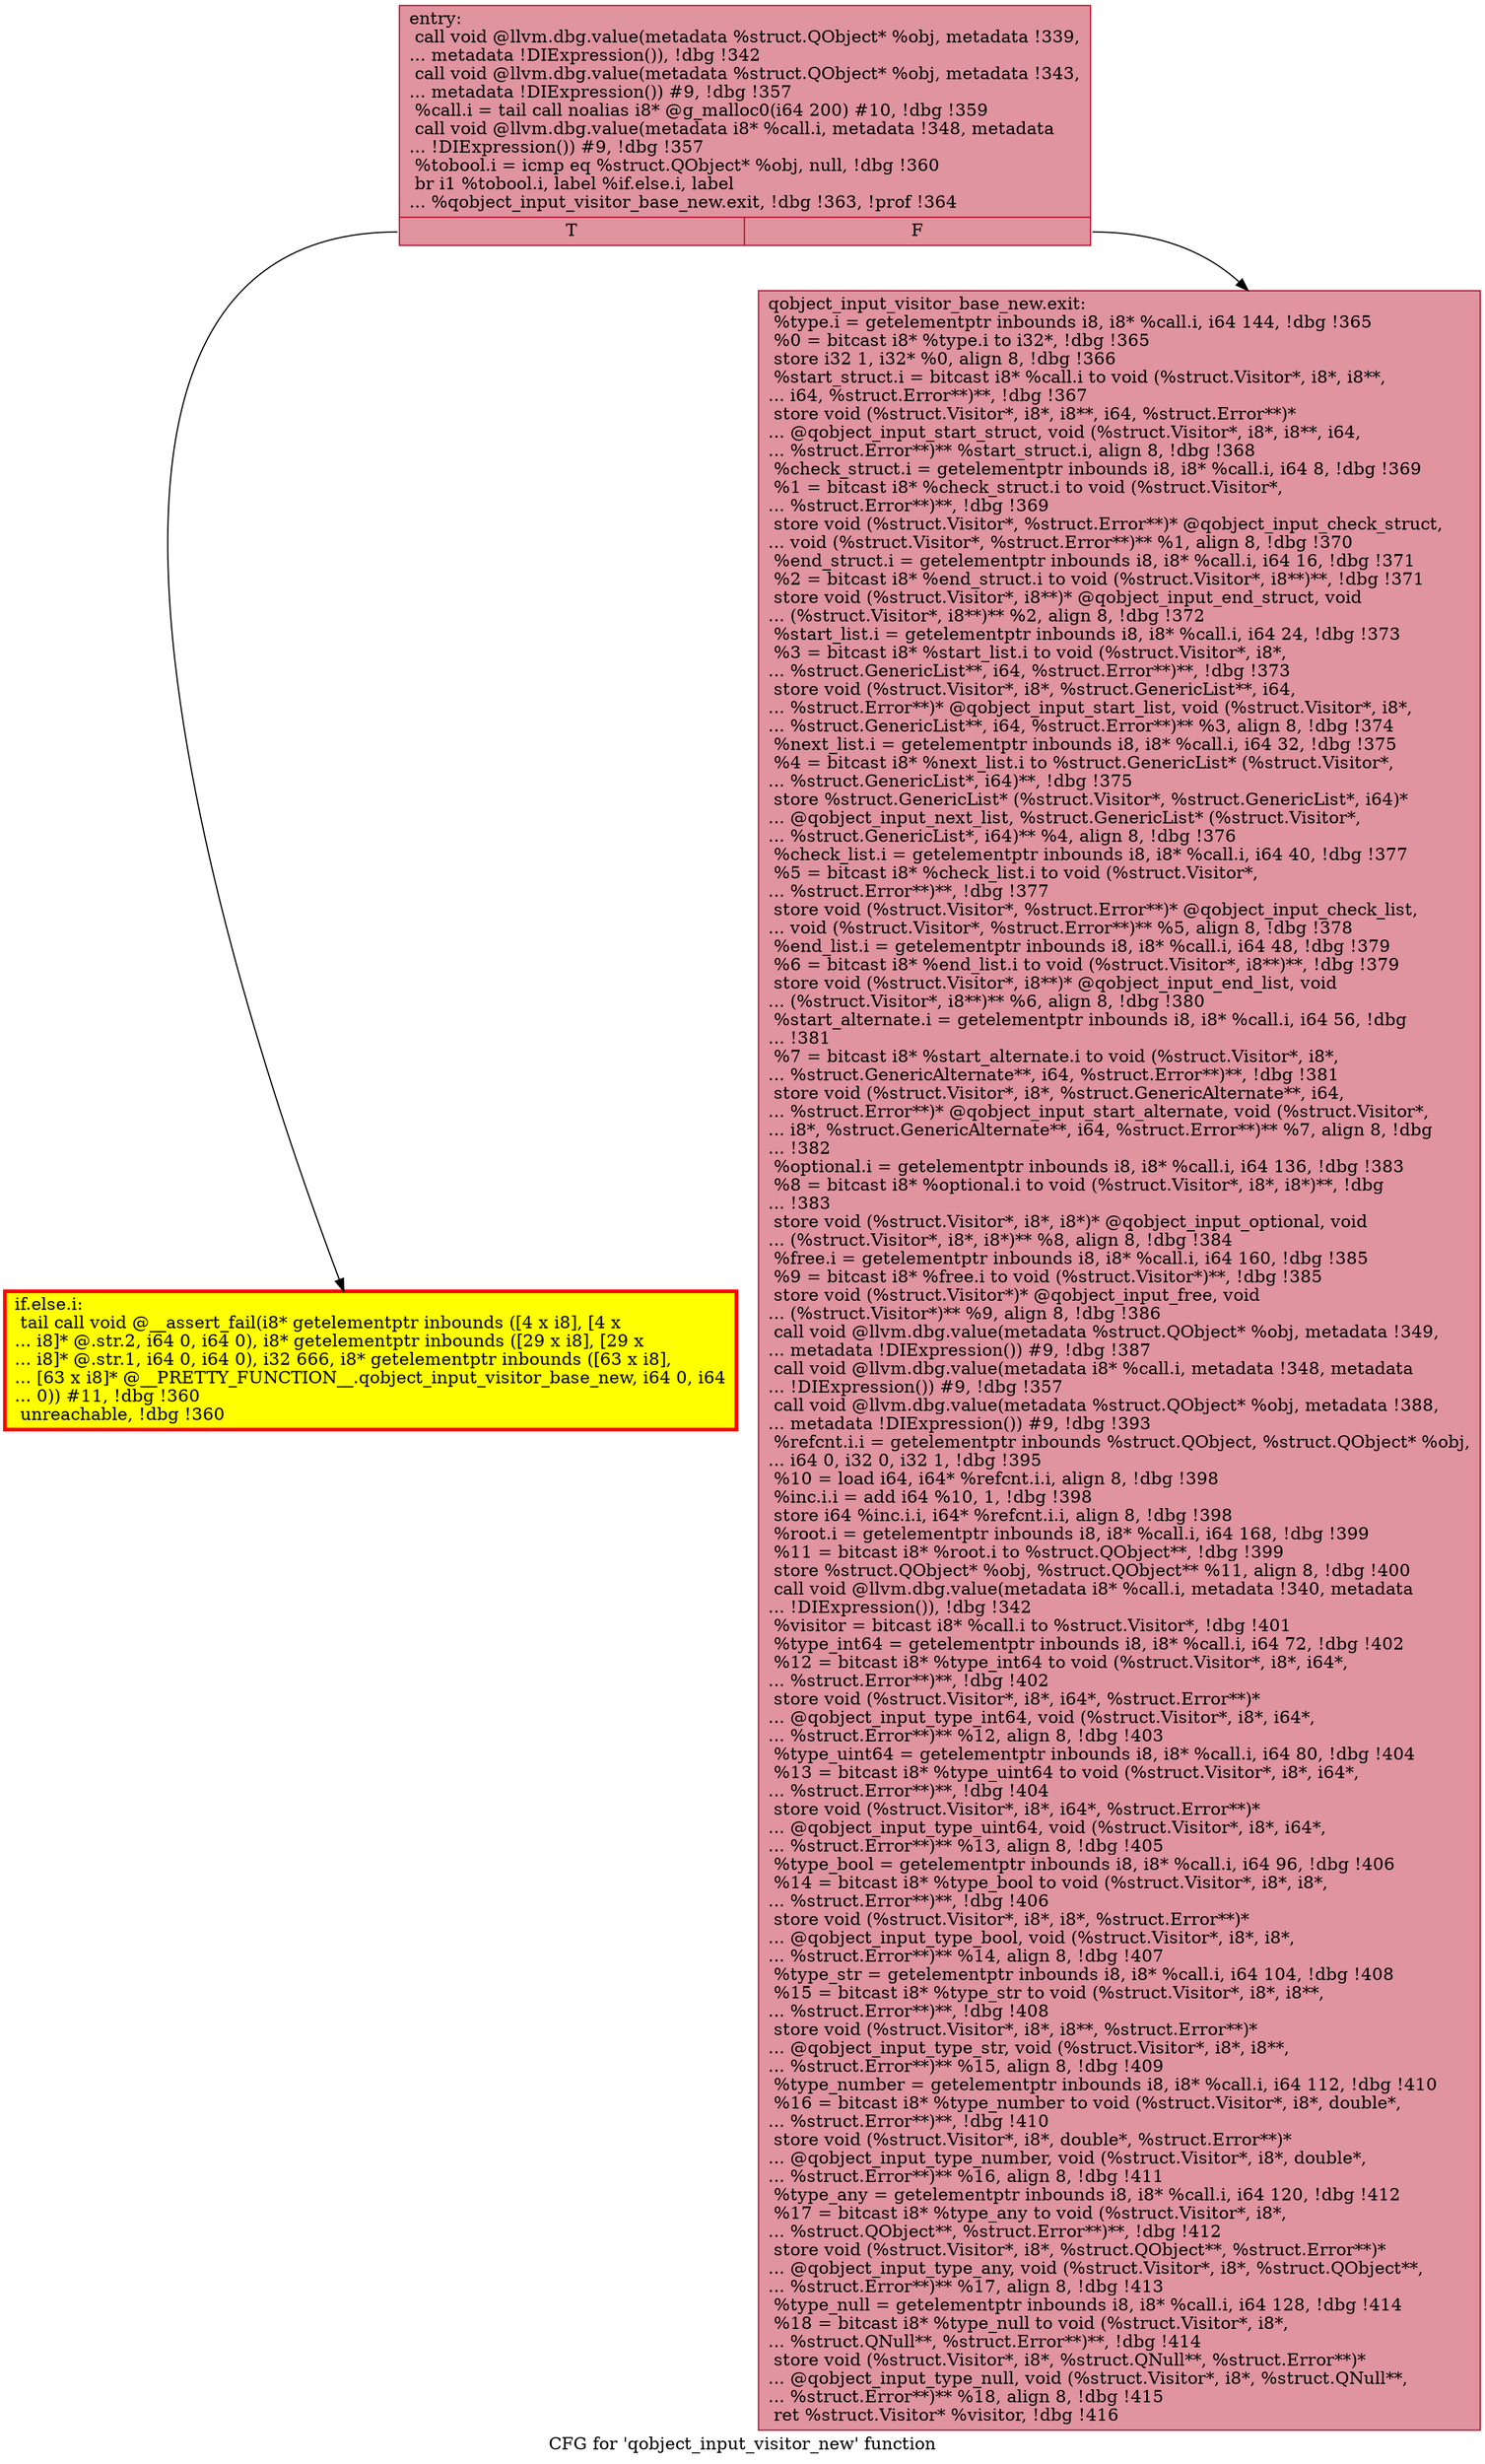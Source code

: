digraph "CFG for 'qobject_input_visitor_new' function" {
	label="CFG for 'qobject_input_visitor_new' function";

	Node0x561c165e7cf0 [shape=record,color="#b70d28ff", style=filled, fillcolor="#b70d2870",label="{entry:\l  call void @llvm.dbg.value(metadata %struct.QObject* %obj, metadata !339,\l... metadata !DIExpression()), !dbg !342\l  call void @llvm.dbg.value(metadata %struct.QObject* %obj, metadata !343,\l... metadata !DIExpression()) #9, !dbg !357\l  %call.i = tail call noalias i8* @g_malloc0(i64 200) #10, !dbg !359\l  call void @llvm.dbg.value(metadata i8* %call.i, metadata !348, metadata\l... !DIExpression()) #9, !dbg !357\l  %tobool.i = icmp eq %struct.QObject* %obj, null, !dbg !360\l  br i1 %tobool.i, label %if.else.i, label\l... %qobject_input_visitor_base_new.exit, !dbg !363, !prof !364\l|{<s0>T|<s1>F}}"];
	Node0x561c165e7cf0:s0 -> Node0x561c168c13e0;
	Node0x561c165e7cf0:s1 -> Node0x561c168c9bc0;
	Node0x561c168c13e0 [shape=record,penwidth=3.0, style="filled", color="red", fillcolor="yellow",label="{if.else.i:                                        \l  tail call void @__assert_fail(i8* getelementptr inbounds ([4 x i8], [4 x\l... i8]* @.str.2, i64 0, i64 0), i8* getelementptr inbounds ([29 x i8], [29 x\l... i8]* @.str.1, i64 0, i64 0), i32 666, i8* getelementptr inbounds ([63 x i8],\l... [63 x i8]* @__PRETTY_FUNCTION__.qobject_input_visitor_base_new, i64 0, i64\l... 0)) #11, !dbg !360\l  unreachable, !dbg !360\l}"];
	Node0x561c168c9bc0 [shape=record,color="#b70d28ff", style=filled, fillcolor="#b70d2870",label="{qobject_input_visitor_base_new.exit:              \l  %type.i = getelementptr inbounds i8, i8* %call.i, i64 144, !dbg !365\l  %0 = bitcast i8* %type.i to i32*, !dbg !365\l  store i32 1, i32* %0, align 8, !dbg !366\l  %start_struct.i = bitcast i8* %call.i to void (%struct.Visitor*, i8*, i8**,\l... i64, %struct.Error**)**, !dbg !367\l  store void (%struct.Visitor*, i8*, i8**, i64, %struct.Error**)*\l... @qobject_input_start_struct, void (%struct.Visitor*, i8*, i8**, i64,\l... %struct.Error**)** %start_struct.i, align 8, !dbg !368\l  %check_struct.i = getelementptr inbounds i8, i8* %call.i, i64 8, !dbg !369\l  %1 = bitcast i8* %check_struct.i to void (%struct.Visitor*,\l... %struct.Error**)**, !dbg !369\l  store void (%struct.Visitor*, %struct.Error**)* @qobject_input_check_struct,\l... void (%struct.Visitor*, %struct.Error**)** %1, align 8, !dbg !370\l  %end_struct.i = getelementptr inbounds i8, i8* %call.i, i64 16, !dbg !371\l  %2 = bitcast i8* %end_struct.i to void (%struct.Visitor*, i8**)**, !dbg !371\l  store void (%struct.Visitor*, i8**)* @qobject_input_end_struct, void\l... (%struct.Visitor*, i8**)** %2, align 8, !dbg !372\l  %start_list.i = getelementptr inbounds i8, i8* %call.i, i64 24, !dbg !373\l  %3 = bitcast i8* %start_list.i to void (%struct.Visitor*, i8*,\l... %struct.GenericList**, i64, %struct.Error**)**, !dbg !373\l  store void (%struct.Visitor*, i8*, %struct.GenericList**, i64,\l... %struct.Error**)* @qobject_input_start_list, void (%struct.Visitor*, i8*,\l... %struct.GenericList**, i64, %struct.Error**)** %3, align 8, !dbg !374\l  %next_list.i = getelementptr inbounds i8, i8* %call.i, i64 32, !dbg !375\l  %4 = bitcast i8* %next_list.i to %struct.GenericList* (%struct.Visitor*,\l... %struct.GenericList*, i64)**, !dbg !375\l  store %struct.GenericList* (%struct.Visitor*, %struct.GenericList*, i64)*\l... @qobject_input_next_list, %struct.GenericList* (%struct.Visitor*,\l... %struct.GenericList*, i64)** %4, align 8, !dbg !376\l  %check_list.i = getelementptr inbounds i8, i8* %call.i, i64 40, !dbg !377\l  %5 = bitcast i8* %check_list.i to void (%struct.Visitor*,\l... %struct.Error**)**, !dbg !377\l  store void (%struct.Visitor*, %struct.Error**)* @qobject_input_check_list,\l... void (%struct.Visitor*, %struct.Error**)** %5, align 8, !dbg !378\l  %end_list.i = getelementptr inbounds i8, i8* %call.i, i64 48, !dbg !379\l  %6 = bitcast i8* %end_list.i to void (%struct.Visitor*, i8**)**, !dbg !379\l  store void (%struct.Visitor*, i8**)* @qobject_input_end_list, void\l... (%struct.Visitor*, i8**)** %6, align 8, !dbg !380\l  %start_alternate.i = getelementptr inbounds i8, i8* %call.i, i64 56, !dbg\l... !381\l  %7 = bitcast i8* %start_alternate.i to void (%struct.Visitor*, i8*,\l... %struct.GenericAlternate**, i64, %struct.Error**)**, !dbg !381\l  store void (%struct.Visitor*, i8*, %struct.GenericAlternate**, i64,\l... %struct.Error**)* @qobject_input_start_alternate, void (%struct.Visitor*,\l... i8*, %struct.GenericAlternate**, i64, %struct.Error**)** %7, align 8, !dbg\l... !382\l  %optional.i = getelementptr inbounds i8, i8* %call.i, i64 136, !dbg !383\l  %8 = bitcast i8* %optional.i to void (%struct.Visitor*, i8*, i8*)**, !dbg\l... !383\l  store void (%struct.Visitor*, i8*, i8*)* @qobject_input_optional, void\l... (%struct.Visitor*, i8*, i8*)** %8, align 8, !dbg !384\l  %free.i = getelementptr inbounds i8, i8* %call.i, i64 160, !dbg !385\l  %9 = bitcast i8* %free.i to void (%struct.Visitor*)**, !dbg !385\l  store void (%struct.Visitor*)* @qobject_input_free, void\l... (%struct.Visitor*)** %9, align 8, !dbg !386\l  call void @llvm.dbg.value(metadata %struct.QObject* %obj, metadata !349,\l... metadata !DIExpression()) #9, !dbg !387\l  call void @llvm.dbg.value(metadata i8* %call.i, metadata !348, metadata\l... !DIExpression()) #9, !dbg !357\l  call void @llvm.dbg.value(metadata %struct.QObject* %obj, metadata !388,\l... metadata !DIExpression()) #9, !dbg !393\l  %refcnt.i.i = getelementptr inbounds %struct.QObject, %struct.QObject* %obj,\l... i64 0, i32 0, i32 1, !dbg !395\l  %10 = load i64, i64* %refcnt.i.i, align 8, !dbg !398\l  %inc.i.i = add i64 %10, 1, !dbg !398\l  store i64 %inc.i.i, i64* %refcnt.i.i, align 8, !dbg !398\l  %root.i = getelementptr inbounds i8, i8* %call.i, i64 168, !dbg !399\l  %11 = bitcast i8* %root.i to %struct.QObject**, !dbg !399\l  store %struct.QObject* %obj, %struct.QObject** %11, align 8, !dbg !400\l  call void @llvm.dbg.value(metadata i8* %call.i, metadata !340, metadata\l... !DIExpression()), !dbg !342\l  %visitor = bitcast i8* %call.i to %struct.Visitor*, !dbg !401\l  %type_int64 = getelementptr inbounds i8, i8* %call.i, i64 72, !dbg !402\l  %12 = bitcast i8* %type_int64 to void (%struct.Visitor*, i8*, i64*,\l... %struct.Error**)**, !dbg !402\l  store void (%struct.Visitor*, i8*, i64*, %struct.Error**)*\l... @qobject_input_type_int64, void (%struct.Visitor*, i8*, i64*,\l... %struct.Error**)** %12, align 8, !dbg !403\l  %type_uint64 = getelementptr inbounds i8, i8* %call.i, i64 80, !dbg !404\l  %13 = bitcast i8* %type_uint64 to void (%struct.Visitor*, i8*, i64*,\l... %struct.Error**)**, !dbg !404\l  store void (%struct.Visitor*, i8*, i64*, %struct.Error**)*\l... @qobject_input_type_uint64, void (%struct.Visitor*, i8*, i64*,\l... %struct.Error**)** %13, align 8, !dbg !405\l  %type_bool = getelementptr inbounds i8, i8* %call.i, i64 96, !dbg !406\l  %14 = bitcast i8* %type_bool to void (%struct.Visitor*, i8*, i8*,\l... %struct.Error**)**, !dbg !406\l  store void (%struct.Visitor*, i8*, i8*, %struct.Error**)*\l... @qobject_input_type_bool, void (%struct.Visitor*, i8*, i8*,\l... %struct.Error**)** %14, align 8, !dbg !407\l  %type_str = getelementptr inbounds i8, i8* %call.i, i64 104, !dbg !408\l  %15 = bitcast i8* %type_str to void (%struct.Visitor*, i8*, i8**,\l... %struct.Error**)**, !dbg !408\l  store void (%struct.Visitor*, i8*, i8**, %struct.Error**)*\l... @qobject_input_type_str, void (%struct.Visitor*, i8*, i8**,\l... %struct.Error**)** %15, align 8, !dbg !409\l  %type_number = getelementptr inbounds i8, i8* %call.i, i64 112, !dbg !410\l  %16 = bitcast i8* %type_number to void (%struct.Visitor*, i8*, double*,\l... %struct.Error**)**, !dbg !410\l  store void (%struct.Visitor*, i8*, double*, %struct.Error**)*\l... @qobject_input_type_number, void (%struct.Visitor*, i8*, double*,\l... %struct.Error**)** %16, align 8, !dbg !411\l  %type_any = getelementptr inbounds i8, i8* %call.i, i64 120, !dbg !412\l  %17 = bitcast i8* %type_any to void (%struct.Visitor*, i8*,\l... %struct.QObject**, %struct.Error**)**, !dbg !412\l  store void (%struct.Visitor*, i8*, %struct.QObject**, %struct.Error**)*\l... @qobject_input_type_any, void (%struct.Visitor*, i8*, %struct.QObject**,\l... %struct.Error**)** %17, align 8, !dbg !413\l  %type_null = getelementptr inbounds i8, i8* %call.i, i64 128, !dbg !414\l  %18 = bitcast i8* %type_null to void (%struct.Visitor*, i8*,\l... %struct.QNull**, %struct.Error**)**, !dbg !414\l  store void (%struct.Visitor*, i8*, %struct.QNull**, %struct.Error**)*\l... @qobject_input_type_null, void (%struct.Visitor*, i8*, %struct.QNull**,\l... %struct.Error**)** %18, align 8, !dbg !415\l  ret %struct.Visitor* %visitor, !dbg !416\l}"];
}
